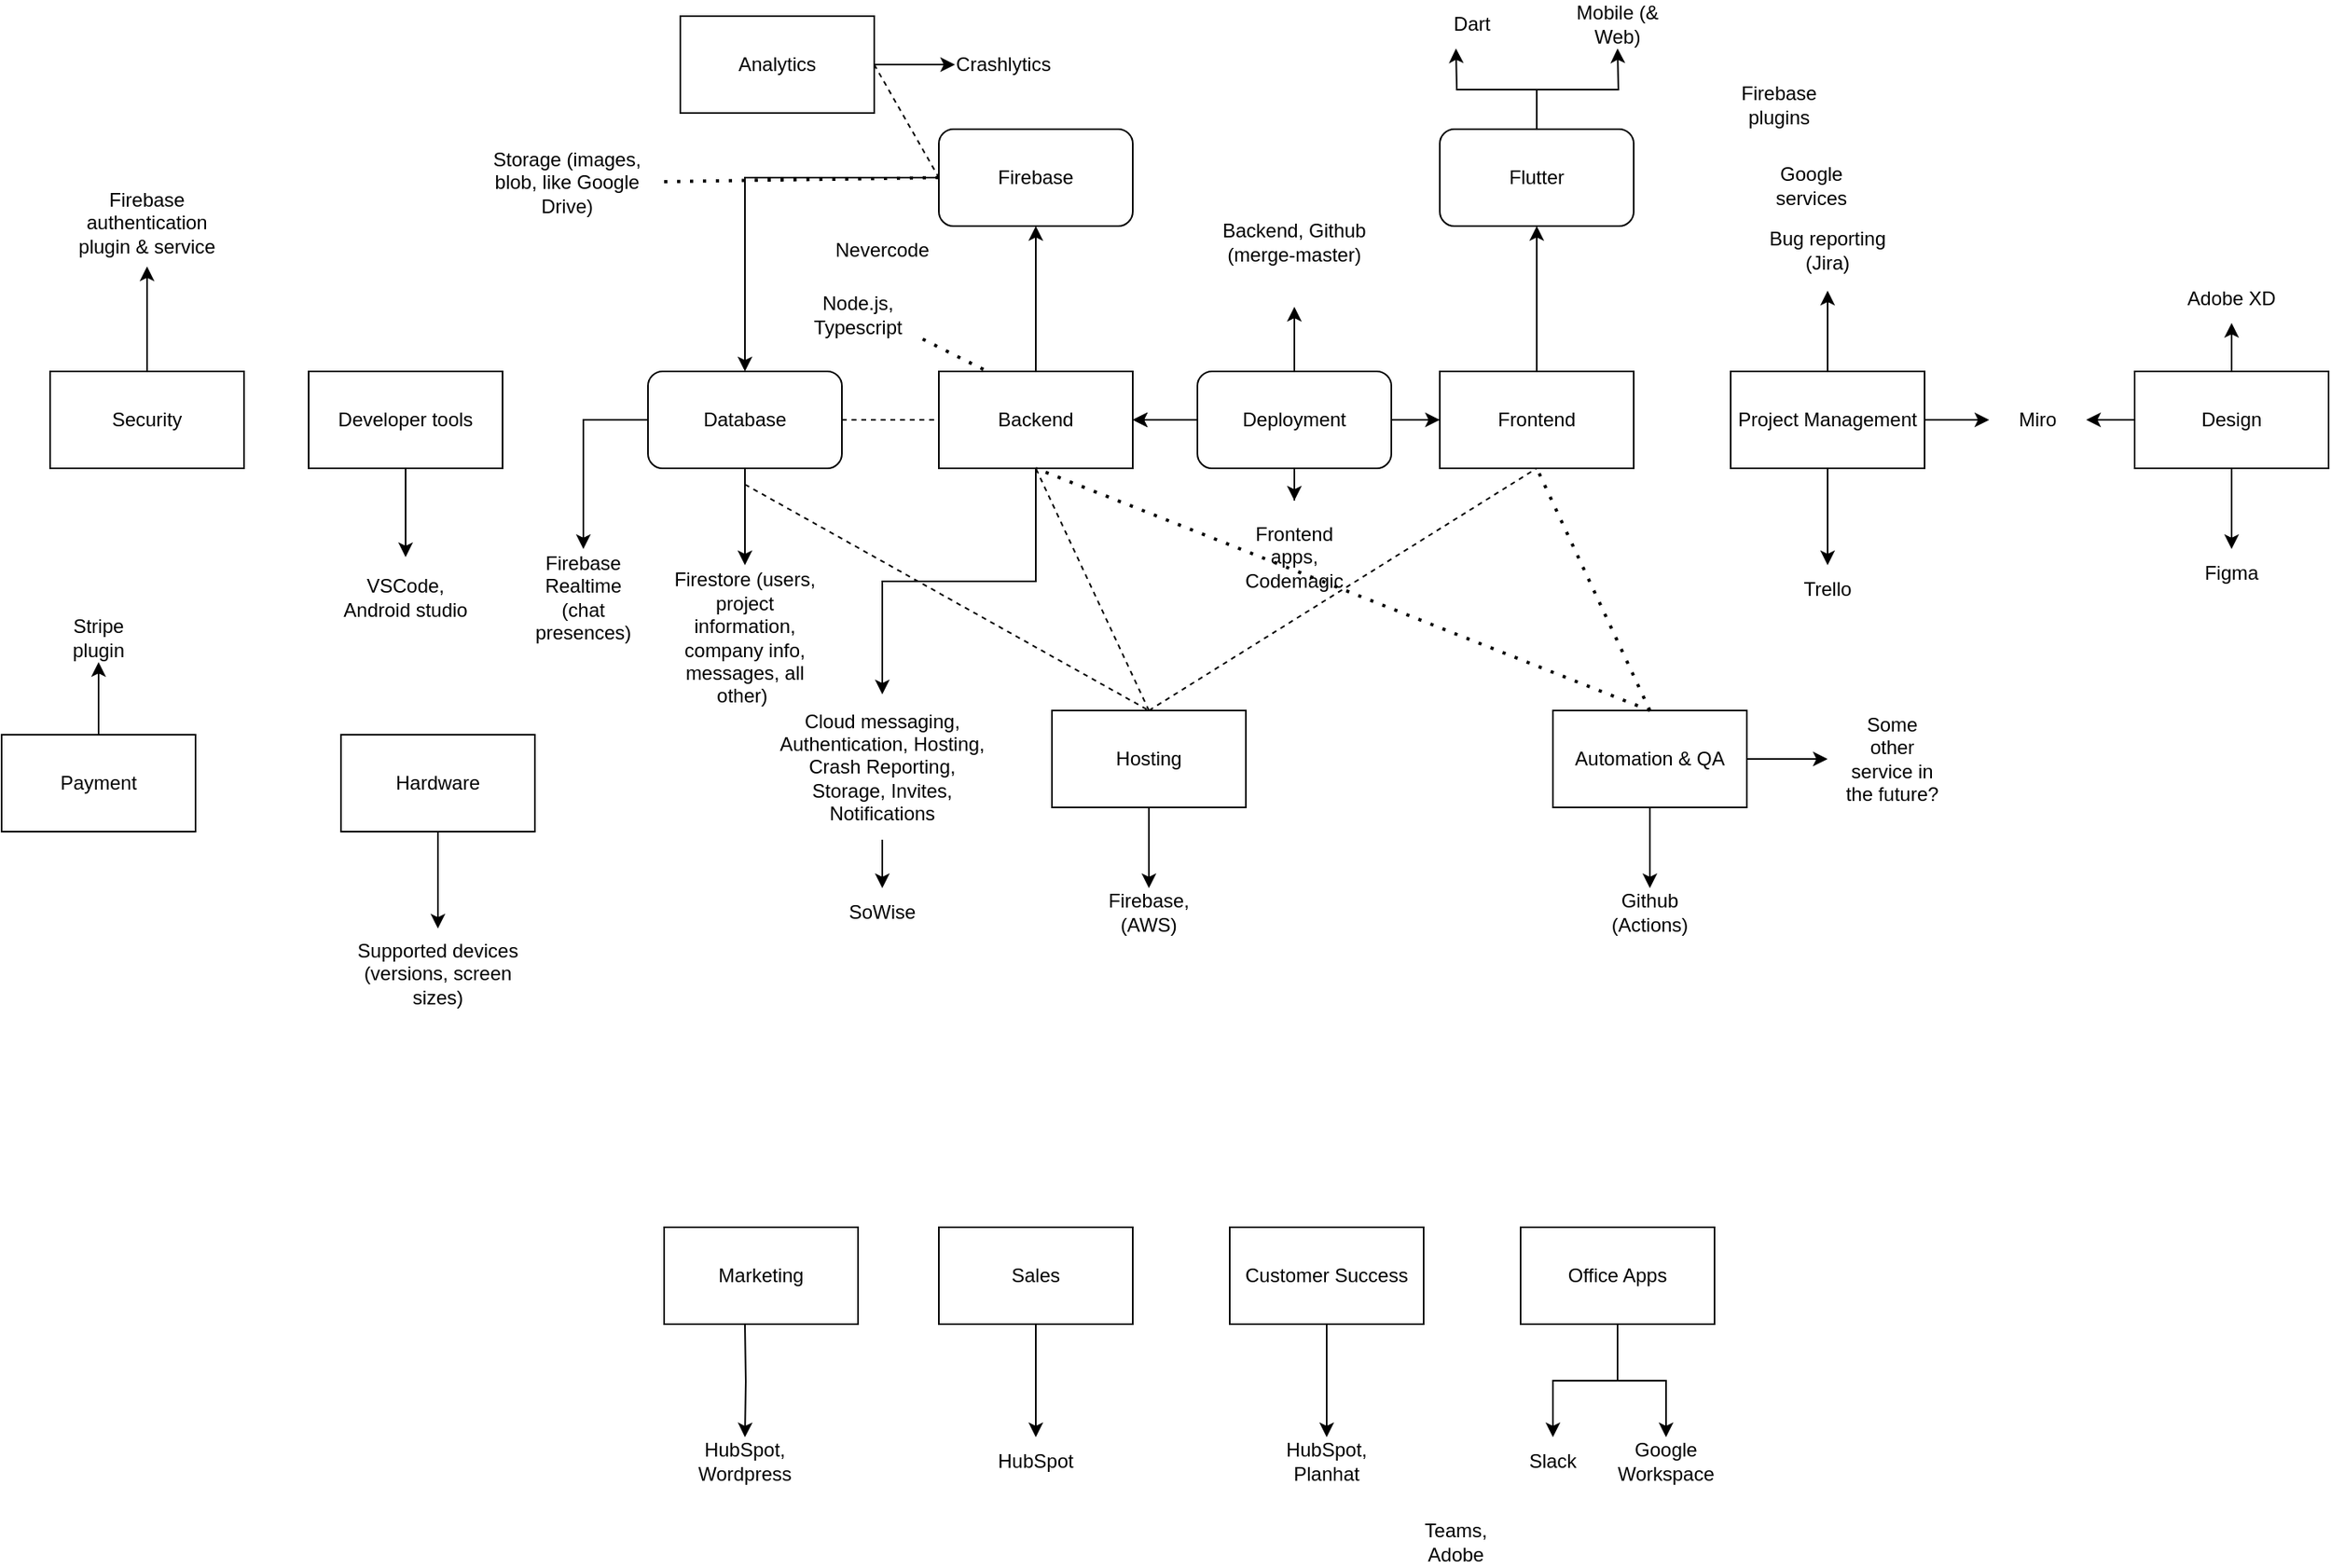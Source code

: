 <mxfile version="17.5.0" type="device"><diagram id="a1jQZMYTOZ9coD32yXbC" name="Page-1"><mxGraphModel dx="3199" dy="1478" grid="1" gridSize="10" guides="1" tooltips="1" connect="1" arrows="1" fold="1" page="1" pageScale="1" pageWidth="827" pageHeight="1169" math="0" shadow="0"><root><mxCell id="0"/><mxCell id="1" parent="0"/><mxCell id="Wo8EJh_Tzo2lM7Ock_g3-34" value="" style="edgeStyle=orthogonalEdgeStyle;rounded=0;orthogonalLoop=1;jettySize=auto;html=1;" parent="1" source="Wo8EJh_Tzo2lM7Ock_g3-2" target="Wo8EJh_Tzo2lM7Ock_g3-10" edge="1"><mxGeometry relative="1" as="geometry"/></mxCell><mxCell id="Wo8EJh_Tzo2lM7Ock_g3-50" style="edgeStyle=orthogonalEdgeStyle;rounded=0;orthogonalLoop=1;jettySize=auto;html=1;" parent="1" source="Wo8EJh_Tzo2lM7Ock_g3-2" target="Wo8EJh_Tzo2lM7Ock_g3-49" edge="1"><mxGeometry relative="1" as="geometry"/></mxCell><mxCell id="Wo8EJh_Tzo2lM7Ock_g3-2" value="Backend" style="rounded=0;whiteSpace=wrap;html=1;" parent="1" vertex="1"><mxGeometry x="210" y="240" width="120" height="60" as="geometry"/></mxCell><mxCell id="Wo8EJh_Tzo2lM7Ock_g3-35" value="" style="edgeStyle=orthogonalEdgeStyle;rounded=0;orthogonalLoop=1;jettySize=auto;html=1;" parent="1" source="Wo8EJh_Tzo2lM7Ock_g3-3" target="Wo8EJh_Tzo2lM7Ock_g3-11" edge="1"><mxGeometry relative="1" as="geometry"/></mxCell><mxCell id="sdeOxa_RjFrNlNBT5OwH-7" value="" style="edgeStyle=orthogonalEdgeStyle;rounded=0;orthogonalLoop=1;jettySize=auto;html=1;" edge="1" parent="1" source="Wo8EJh_Tzo2lM7Ock_g3-3" target="Wo8EJh_Tzo2lM7Ock_g3-2"><mxGeometry relative="1" as="geometry"/></mxCell><mxCell id="sdeOxa_RjFrNlNBT5OwH-9" value="" style="edgeStyle=orthogonalEdgeStyle;rounded=0;orthogonalLoop=1;jettySize=auto;html=1;" edge="1" parent="1" source="Wo8EJh_Tzo2lM7Ock_g3-3" target="Wo8EJh_Tzo2lM7Ock_g3-2"><mxGeometry relative="1" as="geometry"/></mxCell><mxCell id="Wo8EJh_Tzo2lM7Ock_g3-3" value="Frontend" style="rounded=0;whiteSpace=wrap;html=1;" parent="1" vertex="1"><mxGeometry x="520" y="240" width="120" height="60" as="geometry"/></mxCell><mxCell id="Wo8EJh_Tzo2lM7Ock_g3-56" value="" style="edgeStyle=orthogonalEdgeStyle;rounded=0;orthogonalLoop=1;jettySize=auto;html=1;" parent="1" source="Wo8EJh_Tzo2lM7Ock_g3-6" target="Wo8EJh_Tzo2lM7Ock_g3-54" edge="1"><mxGeometry relative="1" as="geometry"/></mxCell><mxCell id="Wo8EJh_Tzo2lM7Ock_g3-58" value="" style="edgeStyle=orthogonalEdgeStyle;rounded=0;orthogonalLoop=1;jettySize=auto;html=1;" parent="1" source="Wo8EJh_Tzo2lM7Ock_g3-6" edge="1"><mxGeometry relative="1" as="geometry"><mxPoint x="760" y="480" as="targetPoint"/></mxGeometry></mxCell><mxCell id="Wo8EJh_Tzo2lM7Ock_g3-6" value="Automation &amp;amp; QA" style="rounded=0;whiteSpace=wrap;html=1;" parent="1" vertex="1"><mxGeometry x="590" y="450" width="120" height="60" as="geometry"/></mxCell><mxCell id="Wo8EJh_Tzo2lM7Ock_g3-7" value="" style="endArrow=none;dashed=1;html=1;dashPattern=1 3;strokeWidth=2;rounded=0;exitX=0.5;exitY=0;exitDx=0;exitDy=0;" parent="1" source="Wo8EJh_Tzo2lM7Ock_g3-6" edge="1"><mxGeometry width="50" height="50" relative="1" as="geometry"><mxPoint x="520" y="350" as="sourcePoint"/><mxPoint x="580" y="300" as="targetPoint"/></mxGeometry></mxCell><mxCell id="Wo8EJh_Tzo2lM7Ock_g3-8" value="" style="endArrow=none;dashed=1;html=1;dashPattern=1 3;strokeWidth=2;rounded=0;entryX=0.5;entryY=1;entryDx=0;entryDy=0;exitX=0.5;exitY=0;exitDx=0;exitDy=0;" parent="1" source="Wo8EJh_Tzo2lM7Ock_g3-6" target="Wo8EJh_Tzo2lM7Ock_g3-2" edge="1"><mxGeometry width="50" height="50" relative="1" as="geometry"><mxPoint x="480" y="540" as="sourcePoint"/><mxPoint x="530" y="490" as="targetPoint"/></mxGeometry></mxCell><mxCell id="Wo8EJh_Tzo2lM7Ock_g3-33" value="" style="edgeStyle=orthogonalEdgeStyle;rounded=0;orthogonalLoop=1;jettySize=auto;html=1;" parent="1" source="Wo8EJh_Tzo2lM7Ock_g3-10" target="Wo8EJh_Tzo2lM7Ock_g3-23" edge="1"><mxGeometry relative="1" as="geometry"/></mxCell><mxCell id="Wo8EJh_Tzo2lM7Ock_g3-10" value="Firebase" style="rounded=1;whiteSpace=wrap;html=1;" parent="1" vertex="1"><mxGeometry x="210" y="90" width="120" height="60" as="geometry"/></mxCell><mxCell id="Wo8EJh_Tzo2lM7Ock_g3-41" value="" style="edgeStyle=orthogonalEdgeStyle;rounded=0;orthogonalLoop=1;jettySize=auto;html=1;" parent="1" source="Wo8EJh_Tzo2lM7Ock_g3-11" edge="1"><mxGeometry relative="1" as="geometry"><mxPoint x="630" y="40" as="targetPoint"/></mxGeometry></mxCell><mxCell id="Wo8EJh_Tzo2lM7Ock_g3-42" value="" style="edgeStyle=orthogonalEdgeStyle;rounded=0;orthogonalLoop=1;jettySize=auto;html=1;" parent="1" source="Wo8EJh_Tzo2lM7Ock_g3-11" edge="1"><mxGeometry relative="1" as="geometry"><mxPoint x="530.0" y="40" as="targetPoint"/></mxGeometry></mxCell><mxCell id="Wo8EJh_Tzo2lM7Ock_g3-11" value="Flutter" style="rounded=1;whiteSpace=wrap;html=1;" parent="1" vertex="1"><mxGeometry x="520" y="90" width="120" height="60" as="geometry"/></mxCell><mxCell id="Wo8EJh_Tzo2lM7Ock_g3-17" value="Dart" style="text;html=1;strokeColor=none;fillColor=none;align=center;verticalAlign=middle;whiteSpace=wrap;rounded=0;" parent="1" vertex="1"><mxGeometry x="510" y="10" width="60" height="30" as="geometry"/></mxCell><mxCell id="Wo8EJh_Tzo2lM7Ock_g3-20" value="Mobile (&amp;amp; Web)" style="text;html=1;strokeColor=none;fillColor=none;align=center;verticalAlign=middle;whiteSpace=wrap;rounded=0;" parent="1" vertex="1"><mxGeometry x="600" y="10" width="60" height="30" as="geometry"/></mxCell><mxCell id="Wo8EJh_Tzo2lM7Ock_g3-39" value="" style="edgeStyle=orthogonalEdgeStyle;rounded=0;orthogonalLoop=1;jettySize=auto;html=1;" parent="1" source="Wo8EJh_Tzo2lM7Ock_g3-23" target="Wo8EJh_Tzo2lM7Ock_g3-26" edge="1"><mxGeometry relative="1" as="geometry"/></mxCell><mxCell id="Wo8EJh_Tzo2lM7Ock_g3-48" value="" style="edgeStyle=orthogonalEdgeStyle;rounded=0;orthogonalLoop=1;jettySize=auto;html=1;" parent="1" source="Wo8EJh_Tzo2lM7Ock_g3-23" target="Wo8EJh_Tzo2lM7Ock_g3-46" edge="1"><mxGeometry relative="1" as="geometry"/></mxCell><mxCell id="Wo8EJh_Tzo2lM7Ock_g3-23" value="Database" style="rounded=1;whiteSpace=wrap;html=1;" parent="1" vertex="1"><mxGeometry x="30" y="240" width="120" height="60" as="geometry"/></mxCell><mxCell id="Wo8EJh_Tzo2lM7Ock_g3-26" value="Firebase Realtime (chat presences)" style="text;html=1;strokeColor=none;fillColor=none;align=center;verticalAlign=middle;whiteSpace=wrap;rounded=0;" parent="1" vertex="1"><mxGeometry x="-40" y="350" width="60" height="60" as="geometry"/></mxCell><mxCell id="Wo8EJh_Tzo2lM7Ock_g3-37" value="Crashlytics" style="text;html=1;strokeColor=none;fillColor=none;align=center;verticalAlign=middle;whiteSpace=wrap;rounded=0;" parent="1" vertex="1"><mxGeometry x="220" y="35" width="60" height="30" as="geometry"/></mxCell><mxCell id="Wo8EJh_Tzo2lM7Ock_g3-44" value="" style="endArrow=none;dashed=1;html=1;rounded=0;exitX=1;exitY=0.5;exitDx=0;exitDy=0;entryX=0;entryY=0.5;entryDx=0;entryDy=0;" parent="1" source="Wo8EJh_Tzo2lM7Ock_g3-2" target="Wo8EJh_Tzo2lM7Ock_g3-3" edge="1"><mxGeometry width="50" height="50" relative="1" as="geometry"><mxPoint x="440" y="410" as="sourcePoint"/><mxPoint x="490" y="360" as="targetPoint"/></mxGeometry></mxCell><mxCell id="Wo8EJh_Tzo2lM7Ock_g3-45" value="" style="endArrow=none;dashed=1;html=1;rounded=0;entryX=0;entryY=0.5;entryDx=0;entryDy=0;exitX=1;exitY=0.5;exitDx=0;exitDy=0;" parent="1" source="Wo8EJh_Tzo2lM7Ock_g3-23" target="Wo8EJh_Tzo2lM7Ock_g3-2" edge="1"><mxGeometry width="50" height="50" relative="1" as="geometry"><mxPoint x="320" y="290" as="sourcePoint"/><mxPoint x="370" y="240" as="targetPoint"/></mxGeometry></mxCell><mxCell id="Wo8EJh_Tzo2lM7Ock_g3-46" value="Firestore (users, project information, company info, messages, all other)&amp;nbsp;" style="text;html=1;strokeColor=none;fillColor=none;align=center;verticalAlign=middle;whiteSpace=wrap;rounded=0;" parent="1" vertex="1"><mxGeometry x="40" y="360" width="100" height="90" as="geometry"/></mxCell><mxCell id="Wo8EJh_Tzo2lM7Ock_g3-92" value="" style="edgeStyle=orthogonalEdgeStyle;rounded=0;orthogonalLoop=1;jettySize=auto;html=1;" parent="1" source="Wo8EJh_Tzo2lM7Ock_g3-49" target="Wo8EJh_Tzo2lM7Ock_g3-91" edge="1"><mxGeometry relative="1" as="geometry"/></mxCell><mxCell id="Wo8EJh_Tzo2lM7Ock_g3-49" value="Cloud messaging, Authentication, Hosting, Crash Reporting, Storage, Invites, Notifications" style="text;html=1;strokeColor=none;fillColor=none;align=center;verticalAlign=middle;whiteSpace=wrap;rounded=0;" parent="1" vertex="1"><mxGeometry x="110" y="440" width="130" height="90" as="geometry"/></mxCell><mxCell id="Wo8EJh_Tzo2lM7Ock_g3-54" value="Github (Actions)" style="text;html=1;strokeColor=none;fillColor=none;align=center;verticalAlign=middle;whiteSpace=wrap;rounded=0;" parent="1" vertex="1"><mxGeometry x="620" y="560" width="60" height="30" as="geometry"/></mxCell><mxCell id="Wo8EJh_Tzo2lM7Ock_g3-74" value="" style="edgeStyle=orthogonalEdgeStyle;rounded=0;orthogonalLoop=1;jettySize=auto;html=1;" parent="1" source="Wo8EJh_Tzo2lM7Ock_g3-59" target="Wo8EJh_Tzo2lM7Ock_g3-64" edge="1"><mxGeometry relative="1" as="geometry"/></mxCell><mxCell id="Wo8EJh_Tzo2lM7Ock_g3-59" value="Sales" style="rounded=0;whiteSpace=wrap;html=1;" parent="1" vertex="1"><mxGeometry x="210" y="770" width="120" height="60" as="geometry"/></mxCell><mxCell id="Wo8EJh_Tzo2lM7Ock_g3-70" value="" style="edgeStyle=orthogonalEdgeStyle;rounded=0;orthogonalLoop=1;jettySize=auto;html=1;" parent="1" source="Wo8EJh_Tzo2lM7Ock_g3-60" target="Wo8EJh_Tzo2lM7Ock_g3-69" edge="1"><mxGeometry relative="1" as="geometry"/></mxCell><mxCell id="Wo8EJh_Tzo2lM7Ock_g3-100" value="" style="edgeStyle=orthogonalEdgeStyle;rounded=0;orthogonalLoop=1;jettySize=auto;html=1;" parent="1" source="Wo8EJh_Tzo2lM7Ock_g3-60" target="Wo8EJh_Tzo2lM7Ock_g3-98" edge="1"><mxGeometry relative="1" as="geometry"/></mxCell><mxCell id="sdeOxa_RjFrNlNBT5OwH-40" value="" style="edgeStyle=orthogonalEdgeStyle;rounded=0;orthogonalLoop=1;jettySize=auto;html=1;" edge="1" parent="1" source="Wo8EJh_Tzo2lM7Ock_g3-60" target="sdeOxa_RjFrNlNBT5OwH-25"><mxGeometry relative="1" as="geometry"/></mxCell><mxCell id="Wo8EJh_Tzo2lM7Ock_g3-60" value="Project Management" style="rounded=0;whiteSpace=wrap;html=1;" parent="1" vertex="1"><mxGeometry x="700" y="240" width="120" height="60" as="geometry"/></mxCell><mxCell id="Wo8EJh_Tzo2lM7Ock_g3-73" value="" style="edgeStyle=orthogonalEdgeStyle;rounded=0;orthogonalLoop=1;jettySize=auto;html=1;" parent="1" target="Wo8EJh_Tzo2lM7Ock_g3-65" edge="1"><mxGeometry relative="1" as="geometry"><mxPoint x="90" y="830.0" as="sourcePoint"/></mxGeometry></mxCell><mxCell id="Wo8EJh_Tzo2lM7Ock_g3-61" value="Marketing" style="rounded=0;whiteSpace=wrap;html=1;" parent="1" vertex="1"><mxGeometry x="40" y="770" width="120" height="60" as="geometry"/></mxCell><mxCell id="Wo8EJh_Tzo2lM7Ock_g3-75" value="" style="edgeStyle=orthogonalEdgeStyle;rounded=0;orthogonalLoop=1;jettySize=auto;html=1;" parent="1" source="Wo8EJh_Tzo2lM7Ock_g3-62" target="Wo8EJh_Tzo2lM7Ock_g3-66" edge="1"><mxGeometry relative="1" as="geometry"/></mxCell><mxCell id="Wo8EJh_Tzo2lM7Ock_g3-62" value="Customer Success" style="rounded=0;whiteSpace=wrap;html=1;" parent="1" vertex="1"><mxGeometry x="390" y="770" width="120" height="60" as="geometry"/></mxCell><mxCell id="Wo8EJh_Tzo2lM7Ock_g3-64" value="HubSpot" style="text;html=1;strokeColor=none;fillColor=none;align=center;verticalAlign=middle;whiteSpace=wrap;rounded=0;" parent="1" vertex="1"><mxGeometry x="240" y="900" width="60" height="30" as="geometry"/></mxCell><mxCell id="Wo8EJh_Tzo2lM7Ock_g3-65" value="HubSpot, Wordpress" style="text;html=1;strokeColor=none;fillColor=none;align=center;verticalAlign=middle;whiteSpace=wrap;rounded=0;" parent="1" vertex="1"><mxGeometry x="60" y="900" width="60" height="30" as="geometry"/></mxCell><mxCell id="Wo8EJh_Tzo2lM7Ock_g3-66" value="HubSpot, Planhat" style="text;html=1;strokeColor=none;fillColor=none;align=center;verticalAlign=middle;whiteSpace=wrap;rounded=0;" parent="1" vertex="1"><mxGeometry x="420" y="900" width="60" height="30" as="geometry"/></mxCell><mxCell id="Wo8EJh_Tzo2lM7Ock_g3-69" value="Trello" style="text;html=1;strokeColor=none;fillColor=none;align=center;verticalAlign=middle;whiteSpace=wrap;rounded=0;" parent="1" vertex="1"><mxGeometry x="730" y="360" width="60" height="30" as="geometry"/></mxCell><mxCell id="Wo8EJh_Tzo2lM7Ock_g3-80" value="" style="edgeStyle=orthogonalEdgeStyle;rounded=0;orthogonalLoop=1;jettySize=auto;html=1;" parent="1" source="Wo8EJh_Tzo2lM7Ock_g3-77" target="Wo8EJh_Tzo2lM7Ock_g3-79" edge="1"><mxGeometry relative="1" as="geometry"/></mxCell><mxCell id="Wo8EJh_Tzo2lM7Ock_g3-82" value="" style="edgeStyle=orthogonalEdgeStyle;rounded=0;orthogonalLoop=1;jettySize=auto;html=1;" parent="1" source="Wo8EJh_Tzo2lM7Ock_g3-77" target="Wo8EJh_Tzo2lM7Ock_g3-78" edge="1"><mxGeometry relative="1" as="geometry"/></mxCell><mxCell id="Wo8EJh_Tzo2lM7Ock_g3-77" value="Office Apps" style="rounded=0;whiteSpace=wrap;html=1;" parent="1" vertex="1"><mxGeometry x="570" y="770" width="120" height="60" as="geometry"/></mxCell><mxCell id="Wo8EJh_Tzo2lM7Ock_g3-78" value="Google Workspace" style="text;html=1;strokeColor=none;fillColor=none;align=center;verticalAlign=middle;whiteSpace=wrap;rounded=0;" parent="1" vertex="1"><mxGeometry x="630" y="900" width="60" height="30" as="geometry"/></mxCell><mxCell id="Wo8EJh_Tzo2lM7Ock_g3-79" value="Slack" style="text;html=1;strokeColor=none;fillColor=none;align=center;verticalAlign=middle;whiteSpace=wrap;rounded=0;" parent="1" vertex="1"><mxGeometry x="560" y="900" width="60" height="30" as="geometry"/></mxCell><mxCell id="Wo8EJh_Tzo2lM7Ock_g3-86" value="" style="edgeStyle=orthogonalEdgeStyle;rounded=0;orthogonalLoop=1;jettySize=auto;html=1;" parent="1" source="Wo8EJh_Tzo2lM7Ock_g3-83" target="Wo8EJh_Tzo2lM7Ock_g3-84" edge="1"><mxGeometry relative="1" as="geometry"/></mxCell><mxCell id="Wo8EJh_Tzo2lM7Ock_g3-83" value="Hosting" style="rounded=0;whiteSpace=wrap;html=1;" parent="1" vertex="1"><mxGeometry x="280" y="450" width="120" height="60" as="geometry"/></mxCell><mxCell id="Wo8EJh_Tzo2lM7Ock_g3-84" value="Firebase, (AWS)" style="text;html=1;strokeColor=none;fillColor=none;align=center;verticalAlign=middle;whiteSpace=wrap;rounded=0;" parent="1" vertex="1"><mxGeometry x="310" y="560" width="60" height="30" as="geometry"/></mxCell><mxCell id="Wo8EJh_Tzo2lM7Ock_g3-87" value="" style="endArrow=none;dashed=1;html=1;rounded=0;entryX=0.5;entryY=1;entryDx=0;entryDy=0;" parent="1" target="Wo8EJh_Tzo2lM7Ock_g3-3" edge="1"><mxGeometry width="50" height="50" relative="1" as="geometry"><mxPoint x="340" y="450" as="sourcePoint"/><mxPoint x="450" y="280" as="targetPoint"/></mxGeometry></mxCell><mxCell id="Wo8EJh_Tzo2lM7Ock_g3-88" value="" style="endArrow=none;dashed=1;html=1;rounded=0;" parent="1" edge="1"><mxGeometry width="50" height="50" relative="1" as="geometry"><mxPoint x="340" y="450" as="sourcePoint"/><mxPoint x="270" y="300" as="targetPoint"/></mxGeometry></mxCell><mxCell id="Wo8EJh_Tzo2lM7Ock_g3-89" value="" style="endArrow=none;dashed=1;html=1;rounded=0;" parent="1" edge="1"><mxGeometry width="50" height="50" relative="1" as="geometry"><mxPoint x="90" y="310" as="sourcePoint"/><mxPoint x="340" y="450" as="targetPoint"/></mxGeometry></mxCell><mxCell id="Wo8EJh_Tzo2lM7Ock_g3-91" value="SoWise" style="text;html=1;strokeColor=none;fillColor=none;align=center;verticalAlign=middle;whiteSpace=wrap;rounded=0;" parent="1" vertex="1"><mxGeometry x="145" y="560" width="60" height="30" as="geometry"/></mxCell><mxCell id="Wo8EJh_Tzo2lM7Ock_g3-94" value="Teams, Adobe" style="text;html=1;strokeColor=none;fillColor=none;align=center;verticalAlign=middle;whiteSpace=wrap;rounded=0;" parent="1" vertex="1"><mxGeometry x="500" y="950" width="60" height="30" as="geometry"/></mxCell><mxCell id="Wo8EJh_Tzo2lM7Ock_g3-101" value="" style="edgeStyle=orthogonalEdgeStyle;rounded=0;orthogonalLoop=1;jettySize=auto;html=1;" parent="1" source="Wo8EJh_Tzo2lM7Ock_g3-95" target="Wo8EJh_Tzo2lM7Ock_g3-98" edge="1"><mxGeometry relative="1" as="geometry"/></mxCell><mxCell id="Wo8EJh_Tzo2lM7Ock_g3-102" value="" style="edgeStyle=orthogonalEdgeStyle;rounded=0;orthogonalLoop=1;jettySize=auto;html=1;" parent="1" source="Wo8EJh_Tzo2lM7Ock_g3-95" target="Wo8EJh_Tzo2lM7Ock_g3-96" edge="1"><mxGeometry relative="1" as="geometry"/></mxCell><mxCell id="sdeOxa_RjFrNlNBT5OwH-29" value="" style="edgeStyle=orthogonalEdgeStyle;rounded=0;orthogonalLoop=1;jettySize=auto;html=1;" edge="1" parent="1" source="Wo8EJh_Tzo2lM7Ock_g3-95" target="sdeOxa_RjFrNlNBT5OwH-28"><mxGeometry relative="1" as="geometry"/></mxCell><mxCell id="Wo8EJh_Tzo2lM7Ock_g3-95" value="Design" style="rounded=0;whiteSpace=wrap;html=1;" parent="1" vertex="1"><mxGeometry x="950" y="240" width="120" height="60" as="geometry"/></mxCell><mxCell id="Wo8EJh_Tzo2lM7Ock_g3-96" value="Figma" style="text;html=1;strokeColor=none;fillColor=none;align=center;verticalAlign=middle;whiteSpace=wrap;rounded=0;" parent="1" vertex="1"><mxGeometry x="980" y="350" width="60" height="30" as="geometry"/></mxCell><mxCell id="Wo8EJh_Tzo2lM7Ock_g3-97" value="Nevercode" style="text;html=1;strokeColor=none;fillColor=none;align=center;verticalAlign=middle;whiteSpace=wrap;rounded=0;" parent="1" vertex="1"><mxGeometry x="145" y="150" width="60" height="30" as="geometry"/></mxCell><mxCell id="Wo8EJh_Tzo2lM7Ock_g3-98" value="Miro" style="text;html=1;strokeColor=none;fillColor=none;align=center;verticalAlign=middle;whiteSpace=wrap;rounded=0;" parent="1" vertex="1"><mxGeometry x="860" y="255" width="60" height="30" as="geometry"/></mxCell><mxCell id="sdeOxa_RjFrNlNBT5OwH-38" value="" style="edgeStyle=orthogonalEdgeStyle;rounded=0;orthogonalLoop=1;jettySize=auto;html=1;" edge="1" parent="1" source="Wo8EJh_Tzo2lM7Ock_g3-103" target="sdeOxa_RjFrNlNBT5OwH-24"><mxGeometry relative="1" as="geometry"/></mxCell><mxCell id="Wo8EJh_Tzo2lM7Ock_g3-103" value="Security" style="rounded=0;whiteSpace=wrap;html=1;" parent="1" vertex="1"><mxGeometry x="-340" y="240" width="120" height="60" as="geometry"/></mxCell><mxCell id="sdeOxa_RjFrNlNBT5OwH-1" value="Storage (images, blob, like Google Drive)" style="text;html=1;strokeColor=none;fillColor=none;align=center;verticalAlign=middle;whiteSpace=wrap;rounded=0;" vertex="1" parent="1"><mxGeometry x="-80" y="105" width="120" height="35" as="geometry"/></mxCell><mxCell id="sdeOxa_RjFrNlNBT5OwH-4" value="" style="endArrow=none;dashed=1;html=1;dashPattern=1 3;strokeWidth=2;rounded=0;entryX=0;entryY=0.5;entryDx=0;entryDy=0;exitX=1;exitY=0.5;exitDx=0;exitDy=0;" edge="1" parent="1" source="sdeOxa_RjFrNlNBT5OwH-1" target="Wo8EJh_Tzo2lM7Ock_g3-10"><mxGeometry width="50" height="50" relative="1" as="geometry"><mxPoint x="380" y="270" as="sourcePoint"/><mxPoint x="430" y="220" as="targetPoint"/><Array as="points"/></mxGeometry></mxCell><mxCell id="sdeOxa_RjFrNlNBT5OwH-36" value="" style="edgeStyle=orthogonalEdgeStyle;rounded=0;orthogonalLoop=1;jettySize=auto;html=1;" edge="1" parent="1" source="sdeOxa_RjFrNlNBT5OwH-5" target="Wo8EJh_Tzo2lM7Ock_g3-37"><mxGeometry relative="1" as="geometry"/></mxCell><mxCell id="sdeOxa_RjFrNlNBT5OwH-5" value="Analytics" style="rounded=0;whiteSpace=wrap;html=1;" vertex="1" parent="1"><mxGeometry x="50" y="20" width="120" height="60" as="geometry"/></mxCell><mxCell id="sdeOxa_RjFrNlNBT5OwH-6" value="" style="endArrow=none;dashed=1;html=1;rounded=0;entryX=0;entryY=0.5;entryDx=0;entryDy=0;exitX=1;exitY=0.5;exitDx=0;exitDy=0;" edge="1" parent="1" source="sdeOxa_RjFrNlNBT5OwH-5" target="Wo8EJh_Tzo2lM7Ock_g3-10"><mxGeometry width="50" height="50" relative="1" as="geometry"><mxPoint x="380" y="270" as="sourcePoint"/><mxPoint x="430" y="220" as="targetPoint"/></mxGeometry></mxCell><mxCell id="sdeOxa_RjFrNlNBT5OwH-10" value="Firebase plugins" style="text;html=1;strokeColor=none;fillColor=none;align=center;verticalAlign=middle;whiteSpace=wrap;rounded=0;" vertex="1" parent="1"><mxGeometry x="700" y="60" width="60" height="30" as="geometry"/></mxCell><mxCell id="sdeOxa_RjFrNlNBT5OwH-11" value="Stripe plugin" style="text;html=1;strokeColor=none;fillColor=none;align=center;verticalAlign=middle;whiteSpace=wrap;rounded=0;" vertex="1" parent="1"><mxGeometry x="-340" y="390" width="60" height="30" as="geometry"/></mxCell><mxCell id="sdeOxa_RjFrNlNBT5OwH-39" value="" style="edgeStyle=orthogonalEdgeStyle;rounded=0;orthogonalLoop=1;jettySize=auto;html=1;" edge="1" parent="1" source="sdeOxa_RjFrNlNBT5OwH-12" target="sdeOxa_RjFrNlNBT5OwH-11"><mxGeometry relative="1" as="geometry"/></mxCell><mxCell id="sdeOxa_RjFrNlNBT5OwH-12" value="Payment" style="rounded=0;whiteSpace=wrap;html=1;" vertex="1" parent="1"><mxGeometry x="-370" y="465" width="120" height="60" as="geometry"/></mxCell><mxCell id="sdeOxa_RjFrNlNBT5OwH-13" value="Google services" style="text;html=1;strokeColor=none;fillColor=none;align=center;verticalAlign=middle;whiteSpace=wrap;rounded=0;" vertex="1" parent="1"><mxGeometry x="720" y="110" width="60" height="30" as="geometry"/></mxCell><mxCell id="sdeOxa_RjFrNlNBT5OwH-14" value="" style="endArrow=none;dashed=1;html=1;dashPattern=1 3;strokeWidth=2;rounded=0;entryX=0.25;entryY=0;entryDx=0;entryDy=0;" edge="1" parent="1" target="Wo8EJh_Tzo2lM7Ock_g3-2"><mxGeometry width="50" height="50" relative="1" as="geometry"><mxPoint x="200" y="220" as="sourcePoint"/><mxPoint x="330" y="290" as="targetPoint"/></mxGeometry></mxCell><mxCell id="sdeOxa_RjFrNlNBT5OwH-15" value="Node.js, Typescript" style="text;html=1;strokeColor=none;fillColor=none;align=center;verticalAlign=middle;whiteSpace=wrap;rounded=0;" vertex="1" parent="1"><mxGeometry x="130" y="190" width="60" height="30" as="geometry"/></mxCell><mxCell id="sdeOxa_RjFrNlNBT5OwH-16" value="Some other service in the future?" style="text;html=1;strokeColor=none;fillColor=none;align=center;verticalAlign=middle;whiteSpace=wrap;rounded=0;" vertex="1" parent="1"><mxGeometry x="770" y="465" width="60" height="30" as="geometry"/></mxCell><mxCell id="sdeOxa_RjFrNlNBT5OwH-22" value="VSCode, Android studio" style="text;html=1;strokeColor=none;fillColor=none;align=center;verticalAlign=middle;whiteSpace=wrap;rounded=0;" vertex="1" parent="1"><mxGeometry x="-165" y="355" width="90" height="50" as="geometry"/></mxCell><mxCell id="sdeOxa_RjFrNlNBT5OwH-24" value="Firebase authentication plugin &amp;amp; service" style="text;html=1;strokeColor=none;fillColor=none;align=center;verticalAlign=middle;whiteSpace=wrap;rounded=0;" vertex="1" parent="1"><mxGeometry x="-325" y="120" width="90" height="55" as="geometry"/></mxCell><mxCell id="sdeOxa_RjFrNlNBT5OwH-25" value="Bug reporting (Jira)" style="text;html=1;strokeColor=none;fillColor=none;align=center;verticalAlign=middle;whiteSpace=wrap;rounded=0;" vertex="1" parent="1"><mxGeometry x="720" y="140" width="80" height="50" as="geometry"/></mxCell><mxCell id="sdeOxa_RjFrNlNBT5OwH-26" value="Supported devices (versions, screen sizes)" style="text;html=1;strokeColor=none;fillColor=none;align=center;verticalAlign=middle;whiteSpace=wrap;rounded=0;" vertex="1" parent="1"><mxGeometry x="-160" y="585" width="120" height="55" as="geometry"/></mxCell><mxCell id="sdeOxa_RjFrNlNBT5OwH-37" value="" style="edgeStyle=orthogonalEdgeStyle;rounded=0;orthogonalLoop=1;jettySize=auto;html=1;" edge="1" parent="1" source="sdeOxa_RjFrNlNBT5OwH-27" target="sdeOxa_RjFrNlNBT5OwH-26"><mxGeometry relative="1" as="geometry"/></mxCell><mxCell id="sdeOxa_RjFrNlNBT5OwH-27" value="Hardware" style="rounded=0;whiteSpace=wrap;html=1;" vertex="1" parent="1"><mxGeometry x="-160" y="465" width="120" height="60" as="geometry"/></mxCell><mxCell id="sdeOxa_RjFrNlNBT5OwH-28" value="Adobe XD" style="text;html=1;strokeColor=none;fillColor=none;align=center;verticalAlign=middle;whiteSpace=wrap;rounded=0;" vertex="1" parent="1"><mxGeometry x="980" y="180" width="60" height="30" as="geometry"/></mxCell><mxCell id="sdeOxa_RjFrNlNBT5OwH-42" value="" style="edgeStyle=orthogonalEdgeStyle;rounded=0;orthogonalLoop=1;jettySize=auto;html=1;" edge="1" parent="1" source="sdeOxa_RjFrNlNBT5OwH-41" target="sdeOxa_RjFrNlNBT5OwH-22"><mxGeometry relative="1" as="geometry"/></mxCell><mxCell id="sdeOxa_RjFrNlNBT5OwH-41" value="Developer tools" style="rounded=0;whiteSpace=wrap;html=1;" vertex="1" parent="1"><mxGeometry x="-180" y="240" width="120" height="60" as="geometry"/></mxCell><mxCell id="sdeOxa_RjFrNlNBT5OwH-48" value="" style="edgeStyle=orthogonalEdgeStyle;rounded=0;orthogonalLoop=1;jettySize=auto;html=1;" edge="1" parent="1" source="sdeOxa_RjFrNlNBT5OwH-45" target="sdeOxa_RjFrNlNBT5OwH-47"><mxGeometry relative="1" as="geometry"/></mxCell><mxCell id="sdeOxa_RjFrNlNBT5OwH-49" value="" style="edgeStyle=orthogonalEdgeStyle;rounded=0;orthogonalLoop=1;jettySize=auto;html=1;" edge="1" parent="1" source="sdeOxa_RjFrNlNBT5OwH-45" target="sdeOxa_RjFrNlNBT5OwH-46"><mxGeometry relative="1" as="geometry"/></mxCell><mxCell id="sdeOxa_RjFrNlNBT5OwH-50" value="" style="edgeStyle=orthogonalEdgeStyle;rounded=0;orthogonalLoop=1;jettySize=auto;html=1;" edge="1" parent="1" source="sdeOxa_RjFrNlNBT5OwH-45" target="Wo8EJh_Tzo2lM7Ock_g3-3"><mxGeometry relative="1" as="geometry"/></mxCell><mxCell id="sdeOxa_RjFrNlNBT5OwH-45" value="Deployment" style="rounded=1;whiteSpace=wrap;html=1;" vertex="1" parent="1"><mxGeometry x="370" y="240" width="120" height="60" as="geometry"/></mxCell><mxCell id="sdeOxa_RjFrNlNBT5OwH-46" value="Backend, Github (merge-master)" style="text;html=1;strokeColor=none;fillColor=none;align=center;verticalAlign=middle;whiteSpace=wrap;rounded=0;" vertex="1" parent="1"><mxGeometry x="380" y="120" width="100" height="80" as="geometry"/></mxCell><mxCell id="sdeOxa_RjFrNlNBT5OwH-47" value="Frontend apps, Codemagic" style="text;html=1;strokeColor=none;fillColor=none;align=center;verticalAlign=middle;whiteSpace=wrap;rounded=0;" vertex="1" parent="1"><mxGeometry x="390" y="320" width="80" height="70" as="geometry"/></mxCell></root></mxGraphModel></diagram></mxfile>